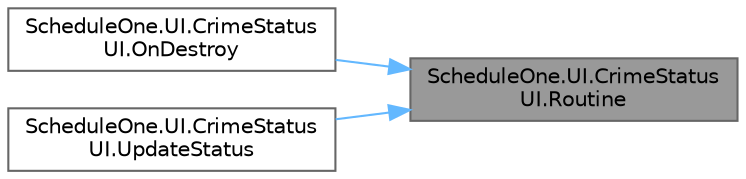 digraph "ScheduleOne.UI.CrimeStatusUI.Routine"
{
 // LATEX_PDF_SIZE
  bgcolor="transparent";
  edge [fontname=Helvetica,fontsize=10,labelfontname=Helvetica,labelfontsize=10];
  node [fontname=Helvetica,fontsize=10,shape=box,height=0.2,width=0.4];
  rankdir="RL";
  Node1 [id="Node000001",label="ScheduleOne.UI.CrimeStatus\lUI.Routine",height=0.2,width=0.4,color="gray40", fillcolor="grey60", style="filled", fontcolor="black",tooltip=" "];
  Node1 -> Node2 [id="edge1_Node000001_Node000002",dir="back",color="steelblue1",style="solid",tooltip=" "];
  Node2 [id="Node000002",label="ScheduleOne.UI.CrimeStatus\lUI.OnDestroy",height=0.2,width=0.4,color="grey40", fillcolor="white", style="filled",URL="$class_schedule_one_1_1_u_i_1_1_crime_status_u_i.html#abfd5b3b18779fdd02252b1773093ea3e",tooltip=" "];
  Node1 -> Node3 [id="edge2_Node000001_Node000003",dir="back",color="steelblue1",style="solid",tooltip=" "];
  Node3 [id="Node000003",label="ScheduleOne.UI.CrimeStatus\lUI.UpdateStatus",height=0.2,width=0.4,color="grey40", fillcolor="white", style="filled",URL="$class_schedule_one_1_1_u_i_1_1_crime_status_u_i.html#aa2fbbebd6d14c5fe6a59d4419b7f4b13",tooltip=" "];
}
